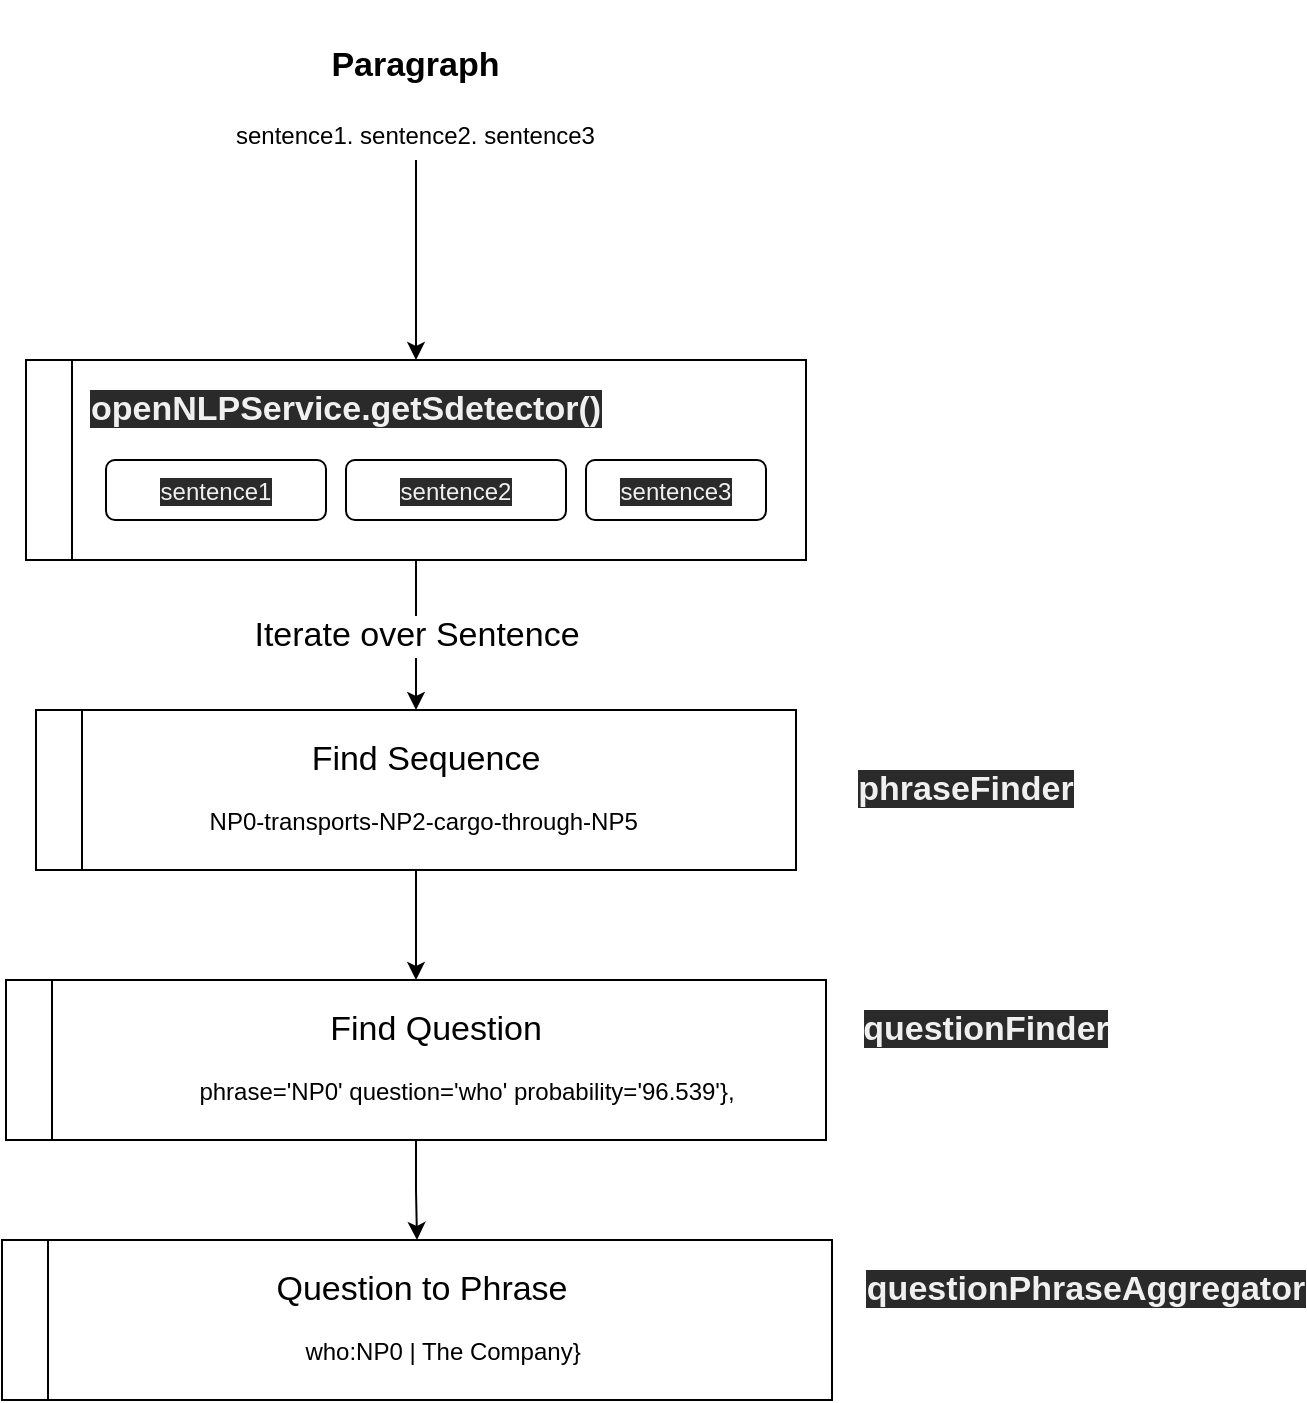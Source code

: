 <mxfile version="16.1.2" type="github">
  <diagram id="-_8WXhhFbZmLVZOiFfIf" name="Page-1">
    <mxGraphModel dx="752" dy="947" grid="1" gridSize="10" guides="1" tooltips="1" connect="0" arrows="1" fold="1" page="1" pageScale="1" pageWidth="850" pageHeight="1100" math="0" shadow="0">
      <root>
        <mxCell id="0" />
        <mxCell id="1" parent="0" />
        <mxCell id="ogCSfYZhWri3rBxo3o-t-22" style="edgeStyle=orthogonalEdgeStyle;rounded=0;orthogonalLoop=1;jettySize=auto;html=1;entryX=0.5;entryY=0;entryDx=0;entryDy=0;fontSize=17;" parent="1" source="ogCSfYZhWri3rBxo3o-t-16" target="ogCSfYZhWri3rBxo3o-t-21" edge="1">
          <mxGeometry relative="1" as="geometry" />
        </mxCell>
        <mxCell id="ogCSfYZhWri3rBxo3o-t-16" value="&lt;h1 style=&quot;text-align: center&quot;&gt;&lt;font style=&quot;font-size: 17px&quot;&gt;Paragraph&lt;/font&gt;&lt;/h1&gt;&lt;p&gt;sentence1. sentence2. sentence3&lt;/p&gt;" style="text;html=1;strokeColor=none;fillColor=none;spacing=5;spacingTop=-20;whiteSpace=wrap;overflow=hidden;rounded=0;" parent="1" vertex="1">
          <mxGeometry x="1030" y="420" width="190" height="70" as="geometry" />
        </mxCell>
        <mxCell id="ogCSfYZhWri3rBxo3o-t-27" value="Iterate over Sentence" style="edgeStyle=orthogonalEdgeStyle;rounded=0;orthogonalLoop=1;jettySize=auto;html=1;entryX=0.5;entryY=0;entryDx=0;entryDy=0;fontSize=17;" parent="1" source="ogCSfYZhWri3rBxo3o-t-21" target="ogCSfYZhWri3rBxo3o-t-24" edge="1">
          <mxGeometry relative="1" as="geometry" />
        </mxCell>
        <mxCell id="ogCSfYZhWri3rBxo3o-t-21" value="" style="swimlane;horizontal=0;fontSize=17;" parent="1" vertex="1">
          <mxGeometry x="930" y="590" width="390" height="100" as="geometry" />
        </mxCell>
        <mxCell id="ogCSfYZhWri3rBxo3o-t-18" value="&lt;span style=&quot;color: rgb(240 , 240 , 240) ; font-family: &amp;#34;helvetica&amp;#34; ; font-size: 12px ; font-style: normal ; font-weight: 400 ; letter-spacing: normal ; text-align: left ; text-indent: 0px ; text-transform: none ; word-spacing: 0px ; background-color: rgb(42 , 42 , 42) ; display: inline ; float: none&quot;&gt;sentence3&lt;/span&gt;" style="rounded=1;whiteSpace=wrap;html=1;fontSize=17;" parent="ogCSfYZhWri3rBxo3o-t-21" vertex="1">
          <mxGeometry x="280" y="50" width="90" height="30" as="geometry" />
        </mxCell>
        <mxCell id="ogCSfYZhWri3rBxo3o-t-17" value="&lt;span style=&quot;color: rgb(240, 240, 240); font-family: helvetica; font-size: 12px; font-style: normal; font-weight: 400; letter-spacing: normal; text-align: left; text-indent: 0px; text-transform: none; word-spacing: 0px; background-color: rgb(42, 42, 42); display: inline; float: none;&quot;&gt;sentence1&lt;/span&gt;" style="rounded=1;whiteSpace=wrap;html=1;fontSize=17;" parent="ogCSfYZhWri3rBxo3o-t-21" vertex="1">
          <mxGeometry x="40" y="50" width="110" height="30" as="geometry" />
        </mxCell>
        <mxCell id="ogCSfYZhWri3rBxo3o-t-19" value="&lt;span style=&quot;color: rgb(240 , 240 , 240) ; font-family: &amp;#34;helvetica&amp;#34; ; font-size: 12px ; font-style: normal ; font-weight: 400 ; letter-spacing: normal ; text-align: left ; text-indent: 0px ; text-transform: none ; word-spacing: 0px ; background-color: rgb(42 , 42 , 42) ; display: inline ; float: none&quot;&gt;sentence2&lt;br&gt;&lt;/span&gt;" style="rounded=1;whiteSpace=wrap;html=1;fontSize=17;" parent="ogCSfYZhWri3rBxo3o-t-21" vertex="1">
          <mxGeometry x="160" y="50" width="110" height="30" as="geometry" />
        </mxCell>
        <mxCell id="242zXztplDDvoTHtAgDH-1" value="&lt;span style=&quot;color: rgb(240, 240, 240); font-family: helvetica; font-size: 17px; font-style: normal; font-weight: 700; letter-spacing: normal; text-align: center; text-indent: 0px; text-transform: none; word-spacing: 0px; background-color: rgb(42, 42, 42); display: inline; float: none;&quot;&gt;openNLPService.getSdetector()&lt;/span&gt;" style="text;html=1;strokeColor=none;fillColor=none;align=center;verticalAlign=middle;whiteSpace=wrap;rounded=0;fontSize=12;" vertex="1" parent="ogCSfYZhWri3rBxo3o-t-21">
          <mxGeometry x="130" y="10" width="60" height="30" as="geometry" />
        </mxCell>
        <mxCell id="ogCSfYZhWri3rBxo3o-t-39" value="" style="edgeStyle=orthogonalEdgeStyle;rounded=0;orthogonalLoop=1;jettySize=auto;html=1;fontSize=12;" parent="1" source="ogCSfYZhWri3rBxo3o-t-24" target="ogCSfYZhWri3rBxo3o-t-36" edge="1">
          <mxGeometry relative="1" as="geometry" />
        </mxCell>
        <mxCell id="ogCSfYZhWri3rBxo3o-t-24" value="" style="swimlane;horizontal=0;fontSize=17;startSize=23;" parent="1" vertex="1">
          <mxGeometry x="935" y="765" width="380" height="80" as="geometry" />
        </mxCell>
        <mxCell id="ogCSfYZhWri3rBxo3o-t-26" value="Find Sequence" style="text;html=1;strokeColor=none;fillColor=none;align=center;verticalAlign=middle;whiteSpace=wrap;rounded=0;fontSize=17;" parent="ogCSfYZhWri3rBxo3o-t-24" vertex="1">
          <mxGeometry x="100" y="10" width="190" height="30" as="geometry" />
        </mxCell>
        <mxCell id="ogCSfYZhWri3rBxo3o-t-28" value="&lt;font style=&quot;font-size: 12px&quot;&gt;NP0-transports-NP2-cargo-through-NP5&amp;nbsp;&lt;/font&gt;" style="text;html=1;align=center;verticalAlign=middle;resizable=0;points=[];autosize=1;strokeColor=none;fillColor=none;fontSize=17;" parent="ogCSfYZhWri3rBxo3o-t-24" vertex="1">
          <mxGeometry x="80" y="40" width="230" height="30" as="geometry" />
        </mxCell>
        <mxCell id="ogCSfYZhWri3rBxo3o-t-43" value="" style="edgeStyle=orthogonalEdgeStyle;rounded=0;orthogonalLoop=1;jettySize=auto;html=1;fontSize=12;" parent="1" source="ogCSfYZhWri3rBxo3o-t-36" target="ogCSfYZhWri3rBxo3o-t-40" edge="1">
          <mxGeometry relative="1" as="geometry" />
        </mxCell>
        <mxCell id="ogCSfYZhWri3rBxo3o-t-36" value="" style="swimlane;horizontal=0;fontSize=17;" parent="1" vertex="1">
          <mxGeometry x="920" y="900" width="410" height="80" as="geometry" />
        </mxCell>
        <mxCell id="ogCSfYZhWri3rBxo3o-t-37" value="Find Question" style="text;html=1;strokeColor=none;fillColor=none;align=center;verticalAlign=middle;whiteSpace=wrap;rounded=0;fontSize=17;" parent="ogCSfYZhWri3rBxo3o-t-36" vertex="1">
          <mxGeometry x="120" y="10" width="190" height="30" as="geometry" />
        </mxCell>
        <mxCell id="ogCSfYZhWri3rBxo3o-t-38" value="&lt;span style=&quot;font-size: 12px&quot;&gt;phrase=&#39;NP0&#39;&lt;/span&gt;&lt;span style=&quot;font-size: 12px&quot;&gt;&amp;nbsp;&lt;/span&gt;&lt;span style=&quot;font-size: 12px&quot;&gt;question=&#39;who&#39;&lt;/span&gt;&lt;span style=&quot;font-size: 12px&quot;&gt;&amp;nbsp;&lt;/span&gt;&lt;span style=&quot;font-size: 12px&quot;&gt;probability=&#39;96.539&#39;},&lt;/span&gt;" style="text;html=1;align=center;verticalAlign=middle;resizable=0;points=[];autosize=1;strokeColor=none;fillColor=none;fontSize=17;" parent="ogCSfYZhWri3rBxo3o-t-36" vertex="1">
          <mxGeometry x="50" y="40" width="360" height="30" as="geometry" />
        </mxCell>
        <mxCell id="ogCSfYZhWri3rBxo3o-t-40" value="" style="swimlane;horizontal=0;fontSize=17;" parent="1" vertex="1">
          <mxGeometry x="918" y="1030" width="415" height="80" as="geometry" />
        </mxCell>
        <mxCell id="ogCSfYZhWri3rBxo3o-t-41" value="Question to Phrase" style="text;html=1;strokeColor=none;fillColor=none;align=center;verticalAlign=middle;whiteSpace=wrap;rounded=0;fontSize=17;" parent="ogCSfYZhWri3rBxo3o-t-40" vertex="1">
          <mxGeometry x="115" y="10" width="190" height="30" as="geometry" />
        </mxCell>
        <mxCell id="ogCSfYZhWri3rBxo3o-t-42" value="&lt;span style=&quot;font-size: 12px&quot;&gt;who:NP0 | The Company}&lt;/span&gt;" style="text;html=1;align=center;verticalAlign=middle;resizable=0;points=[];autosize=1;strokeColor=none;fillColor=none;fontSize=17;" parent="ogCSfYZhWri3rBxo3o-t-40" vertex="1">
          <mxGeometry x="145" y="40" width="150" height="30" as="geometry" />
        </mxCell>
        <mxCell id="242zXztplDDvoTHtAgDH-2" value="&lt;span style=&quot;color: rgb(240, 240, 240); font-family: helvetica; font-size: 17px; font-style: normal; font-weight: 700; letter-spacing: normal; text-align: center; text-indent: 0px; text-transform: none; word-spacing: 0px; background-color: rgb(42, 42, 42); display: inline; float: none;&quot;&gt;phraseFinder&lt;/span&gt;" style="text;html=1;strokeColor=none;fillColor=none;align=center;verticalAlign=middle;whiteSpace=wrap;rounded=0;fontSize=12;" vertex="1" parent="1">
          <mxGeometry x="1370" y="790" width="60" height="30" as="geometry" />
        </mxCell>
        <mxCell id="242zXztplDDvoTHtAgDH-3" value="&lt;span style=&quot;color: rgb(240, 240, 240); font-family: helvetica; font-size: 17px; font-style: normal; font-weight: 700; letter-spacing: normal; text-align: center; text-indent: 0px; text-transform: none; word-spacing: 0px; background-color: rgb(42, 42, 42); display: inline; float: none;&quot;&gt;questionFinder&lt;/span&gt;" style="text;html=1;strokeColor=none;fillColor=none;align=center;verticalAlign=middle;whiteSpace=wrap;rounded=0;fontSize=12;" vertex="1" parent="1">
          <mxGeometry x="1380" y="910" width="60" height="30" as="geometry" />
        </mxCell>
        <mxCell id="242zXztplDDvoTHtAgDH-4" value="&lt;span style=&quot;color: rgb(240, 240, 240); font-family: helvetica; font-size: 17px; font-style: normal; font-weight: 700; letter-spacing: normal; text-align: center; text-indent: 0px; text-transform: none; word-spacing: 0px; background-color: rgb(42, 42, 42); display: inline; float: none;&quot;&gt;questionPhraseAggregator&lt;/span&gt;" style="text;html=1;strokeColor=none;fillColor=none;align=center;verticalAlign=middle;whiteSpace=wrap;rounded=0;fontSize=12;" vertex="1" parent="1">
          <mxGeometry x="1430" y="1040" width="60" height="30" as="geometry" />
        </mxCell>
      </root>
    </mxGraphModel>
  </diagram>
</mxfile>
